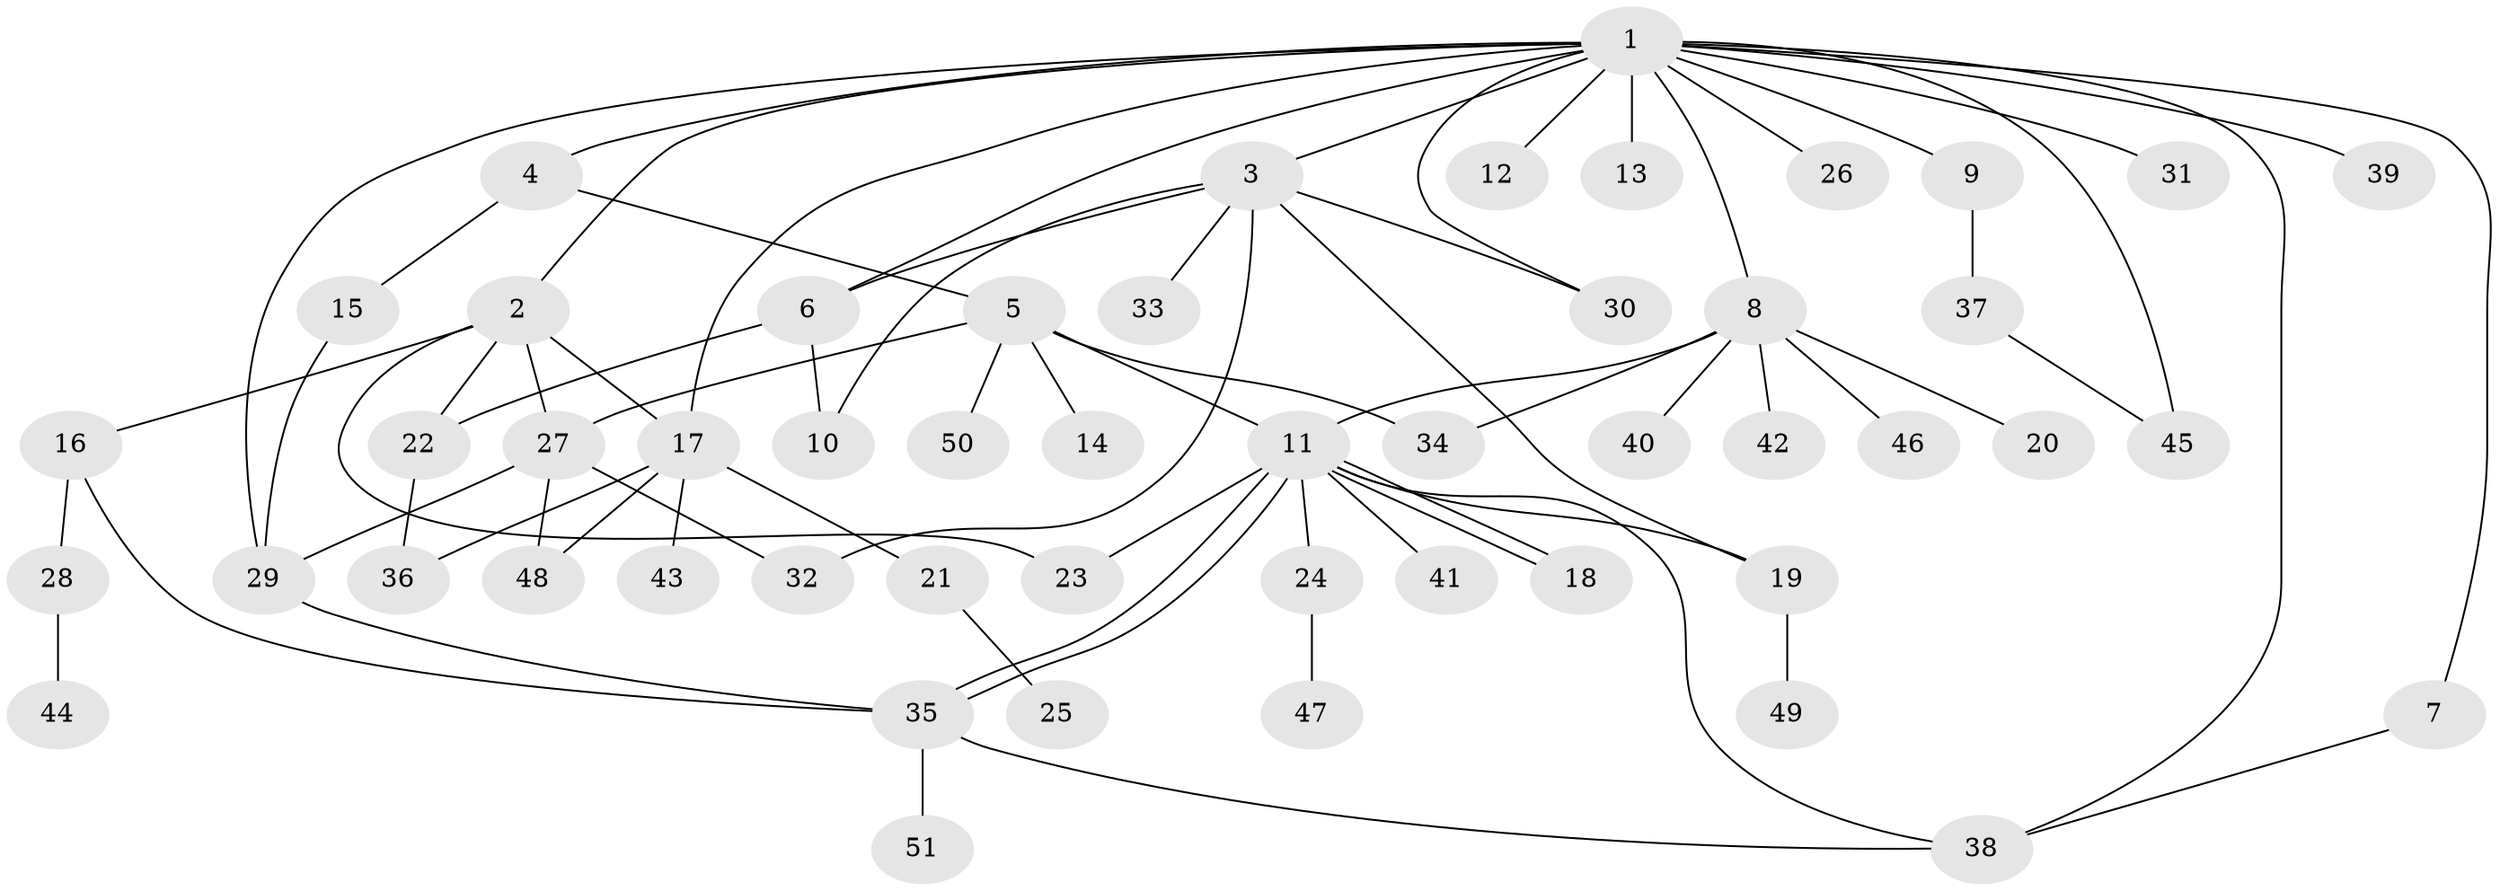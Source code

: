 // Generated by graph-tools (version 1.1) at 2025/26/03/09/25 03:26:00]
// undirected, 51 vertices, 73 edges
graph export_dot {
graph [start="1"]
  node [color=gray90,style=filled];
  1;
  2;
  3;
  4;
  5;
  6;
  7;
  8;
  9;
  10;
  11;
  12;
  13;
  14;
  15;
  16;
  17;
  18;
  19;
  20;
  21;
  22;
  23;
  24;
  25;
  26;
  27;
  28;
  29;
  30;
  31;
  32;
  33;
  34;
  35;
  36;
  37;
  38;
  39;
  40;
  41;
  42;
  43;
  44;
  45;
  46;
  47;
  48;
  49;
  50;
  51;
  1 -- 2;
  1 -- 3;
  1 -- 4;
  1 -- 6;
  1 -- 7;
  1 -- 8;
  1 -- 9;
  1 -- 12;
  1 -- 13;
  1 -- 17;
  1 -- 26;
  1 -- 29;
  1 -- 30;
  1 -- 31;
  1 -- 38;
  1 -- 39;
  1 -- 45;
  2 -- 16;
  2 -- 17;
  2 -- 22;
  2 -- 23;
  2 -- 27;
  3 -- 6;
  3 -- 10;
  3 -- 19;
  3 -- 30;
  3 -- 32;
  3 -- 33;
  4 -- 5;
  4 -- 15;
  5 -- 11;
  5 -- 14;
  5 -- 27;
  5 -- 34;
  5 -- 50;
  6 -- 10;
  6 -- 22;
  7 -- 38;
  8 -- 11;
  8 -- 20;
  8 -- 34;
  8 -- 40;
  8 -- 42;
  8 -- 46;
  9 -- 37;
  11 -- 18;
  11 -- 18;
  11 -- 19;
  11 -- 23;
  11 -- 24;
  11 -- 35;
  11 -- 35;
  11 -- 38;
  11 -- 41;
  15 -- 29;
  16 -- 28;
  16 -- 35;
  17 -- 21;
  17 -- 36;
  17 -- 43;
  17 -- 48;
  19 -- 49;
  21 -- 25;
  22 -- 36;
  24 -- 47;
  27 -- 29;
  27 -- 32;
  27 -- 48;
  28 -- 44;
  29 -- 35;
  35 -- 38;
  35 -- 51;
  37 -- 45;
}
